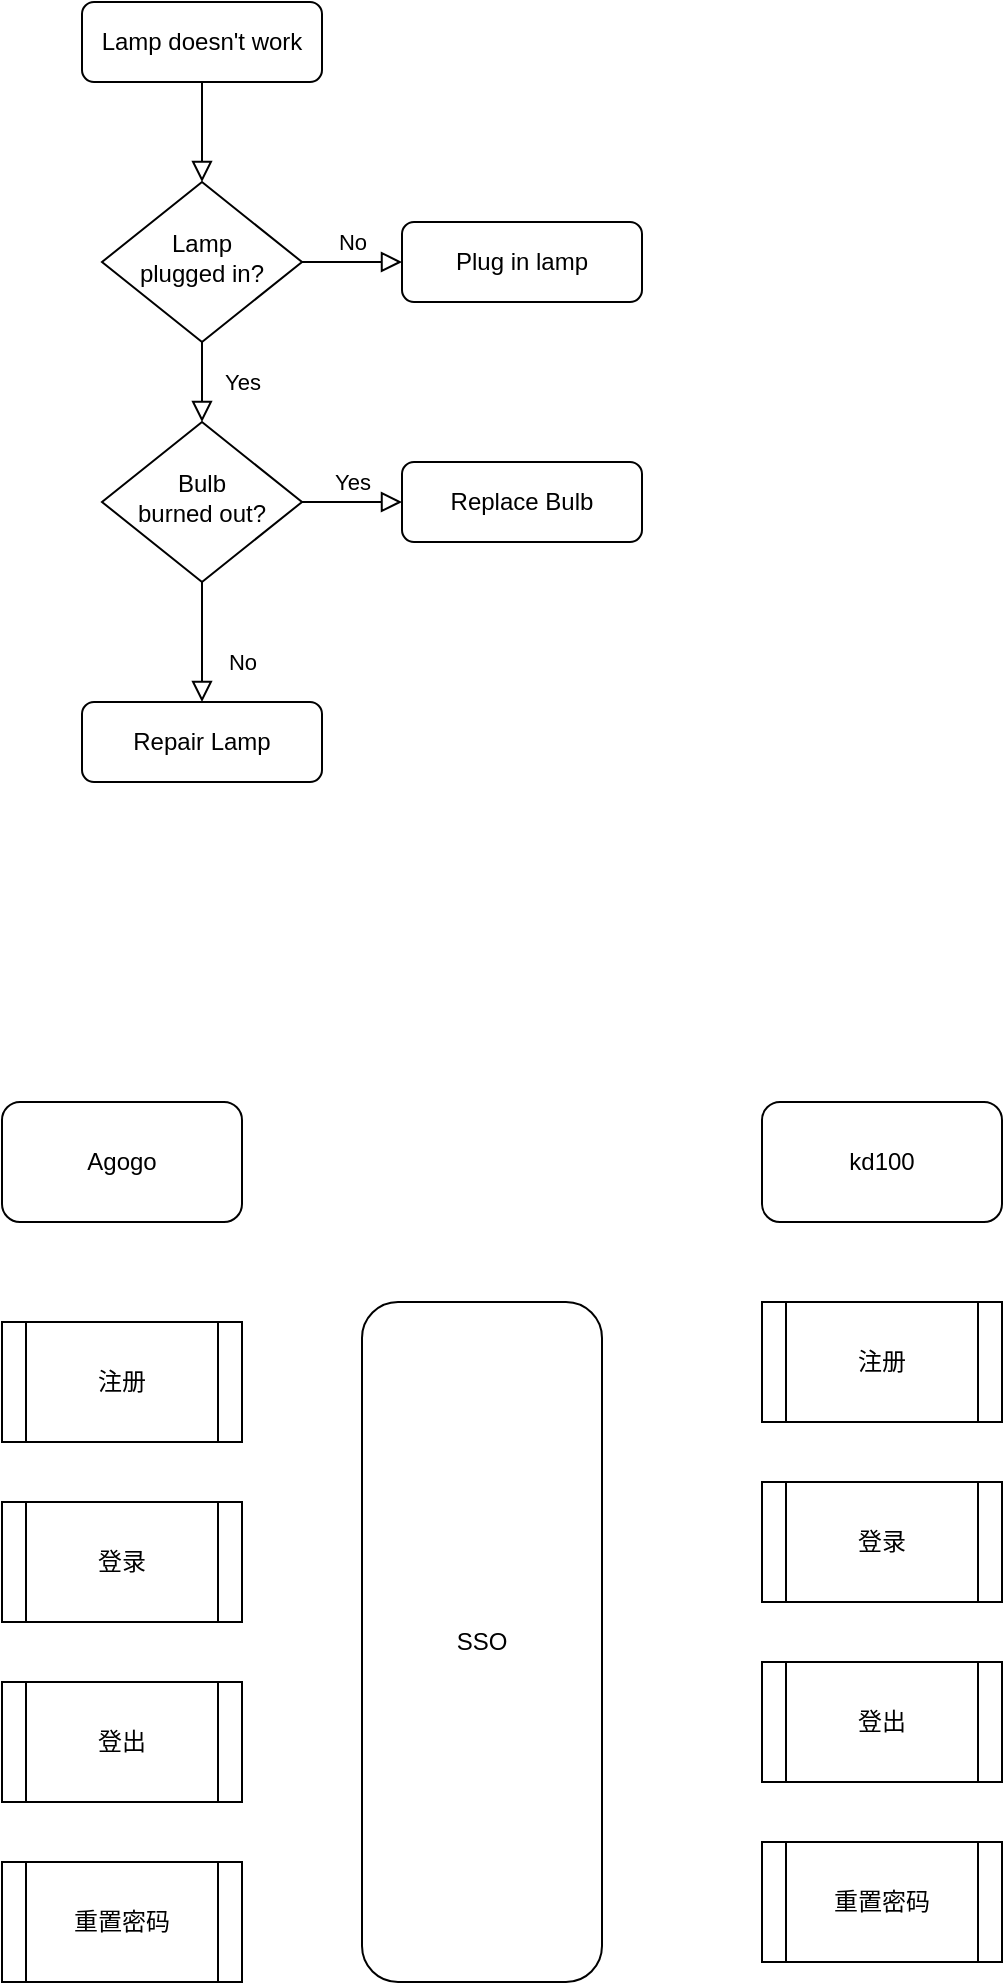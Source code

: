 <mxfile version="14.8.2" type="github">
  <diagram id="C5RBs43oDa-KdzZeNtuy" name="Page-1">
    <mxGraphModel dx="1422" dy="752" grid="1" gridSize="10" guides="1" tooltips="1" connect="1" arrows="1" fold="1" page="1" pageScale="1" pageWidth="827" pageHeight="1169" math="0" shadow="0">
      <root>
        <mxCell id="WIyWlLk6GJQsqaUBKTNV-0" />
        <mxCell id="WIyWlLk6GJQsqaUBKTNV-1" parent="WIyWlLk6GJQsqaUBKTNV-0" />
        <mxCell id="WIyWlLk6GJQsqaUBKTNV-2" value="" style="rounded=0;html=1;jettySize=auto;orthogonalLoop=1;fontSize=11;endArrow=block;endFill=0;endSize=8;strokeWidth=1;shadow=0;labelBackgroundColor=none;edgeStyle=orthogonalEdgeStyle;" parent="WIyWlLk6GJQsqaUBKTNV-1" source="WIyWlLk6GJQsqaUBKTNV-3" target="WIyWlLk6GJQsqaUBKTNV-6" edge="1">
          <mxGeometry relative="1" as="geometry" />
        </mxCell>
        <mxCell id="WIyWlLk6GJQsqaUBKTNV-3" value="Lamp doesn&#39;t work" style="rounded=1;whiteSpace=wrap;html=1;fontSize=12;glass=0;strokeWidth=1;shadow=0;" parent="WIyWlLk6GJQsqaUBKTNV-1" vertex="1">
          <mxGeometry x="160" y="80" width="120" height="40" as="geometry" />
        </mxCell>
        <mxCell id="WIyWlLk6GJQsqaUBKTNV-4" value="Yes" style="rounded=0;html=1;jettySize=auto;orthogonalLoop=1;fontSize=11;endArrow=block;endFill=0;endSize=8;strokeWidth=1;shadow=0;labelBackgroundColor=none;edgeStyle=orthogonalEdgeStyle;" parent="WIyWlLk6GJQsqaUBKTNV-1" source="WIyWlLk6GJQsqaUBKTNV-6" target="WIyWlLk6GJQsqaUBKTNV-10" edge="1">
          <mxGeometry y="20" relative="1" as="geometry">
            <mxPoint as="offset" />
          </mxGeometry>
        </mxCell>
        <mxCell id="WIyWlLk6GJQsqaUBKTNV-5" value="No" style="edgeStyle=orthogonalEdgeStyle;rounded=0;html=1;jettySize=auto;orthogonalLoop=1;fontSize=11;endArrow=block;endFill=0;endSize=8;strokeWidth=1;shadow=0;labelBackgroundColor=none;" parent="WIyWlLk6GJQsqaUBKTNV-1" source="WIyWlLk6GJQsqaUBKTNV-6" target="WIyWlLk6GJQsqaUBKTNV-7" edge="1">
          <mxGeometry y="10" relative="1" as="geometry">
            <mxPoint as="offset" />
          </mxGeometry>
        </mxCell>
        <mxCell id="WIyWlLk6GJQsqaUBKTNV-6" value="Lamp&lt;br&gt;plugged in?" style="rhombus;whiteSpace=wrap;html=1;shadow=0;fontFamily=Helvetica;fontSize=12;align=center;strokeWidth=1;spacing=6;spacingTop=-4;" parent="WIyWlLk6GJQsqaUBKTNV-1" vertex="1">
          <mxGeometry x="170" y="170" width="100" height="80" as="geometry" />
        </mxCell>
        <mxCell id="WIyWlLk6GJQsqaUBKTNV-7" value="Plug in lamp" style="rounded=1;whiteSpace=wrap;html=1;fontSize=12;glass=0;strokeWidth=1;shadow=0;" parent="WIyWlLk6GJQsqaUBKTNV-1" vertex="1">
          <mxGeometry x="320" y="190" width="120" height="40" as="geometry" />
        </mxCell>
        <mxCell id="WIyWlLk6GJQsqaUBKTNV-8" value="No" style="rounded=0;html=1;jettySize=auto;orthogonalLoop=1;fontSize=11;endArrow=block;endFill=0;endSize=8;strokeWidth=1;shadow=0;labelBackgroundColor=none;edgeStyle=orthogonalEdgeStyle;" parent="WIyWlLk6GJQsqaUBKTNV-1" source="WIyWlLk6GJQsqaUBKTNV-10" target="WIyWlLk6GJQsqaUBKTNV-11" edge="1">
          <mxGeometry x="0.333" y="20" relative="1" as="geometry">
            <mxPoint as="offset" />
          </mxGeometry>
        </mxCell>
        <mxCell id="WIyWlLk6GJQsqaUBKTNV-9" value="Yes" style="edgeStyle=orthogonalEdgeStyle;rounded=0;html=1;jettySize=auto;orthogonalLoop=1;fontSize=11;endArrow=block;endFill=0;endSize=8;strokeWidth=1;shadow=0;labelBackgroundColor=none;" parent="WIyWlLk6GJQsqaUBKTNV-1" source="WIyWlLk6GJQsqaUBKTNV-10" target="WIyWlLk6GJQsqaUBKTNV-12" edge="1">
          <mxGeometry y="10" relative="1" as="geometry">
            <mxPoint as="offset" />
          </mxGeometry>
        </mxCell>
        <mxCell id="WIyWlLk6GJQsqaUBKTNV-10" value="Bulb&lt;br&gt;burned out?" style="rhombus;whiteSpace=wrap;html=1;shadow=0;fontFamily=Helvetica;fontSize=12;align=center;strokeWidth=1;spacing=6;spacingTop=-4;" parent="WIyWlLk6GJQsqaUBKTNV-1" vertex="1">
          <mxGeometry x="170" y="290" width="100" height="80" as="geometry" />
        </mxCell>
        <mxCell id="WIyWlLk6GJQsqaUBKTNV-11" value="Repair Lamp" style="rounded=1;whiteSpace=wrap;html=1;fontSize=12;glass=0;strokeWidth=1;shadow=0;" parent="WIyWlLk6GJQsqaUBKTNV-1" vertex="1">
          <mxGeometry x="160" y="430" width="120" height="40" as="geometry" />
        </mxCell>
        <mxCell id="WIyWlLk6GJQsqaUBKTNV-12" value="Replace Bulb" style="rounded=1;whiteSpace=wrap;html=1;fontSize=12;glass=0;strokeWidth=1;shadow=0;" parent="WIyWlLk6GJQsqaUBKTNV-1" vertex="1">
          <mxGeometry x="320" y="310" width="120" height="40" as="geometry" />
        </mxCell>
        <mxCell id="SDEDhps1Sc0b50msGvVq-1" value="kd100" style="rounded=1;whiteSpace=wrap;html=1;" vertex="1" parent="WIyWlLk6GJQsqaUBKTNV-1">
          <mxGeometry x="500" y="630" width="120" height="60" as="geometry" />
        </mxCell>
        <mxCell id="SDEDhps1Sc0b50msGvVq-3" value="Agogo" style="rounded=1;whiteSpace=wrap;html=1;align=center;verticalAlign=middle;" vertex="1" parent="WIyWlLk6GJQsqaUBKTNV-1">
          <mxGeometry x="120" y="630" width="120" height="60" as="geometry" />
        </mxCell>
        <mxCell id="SDEDhps1Sc0b50msGvVq-4" value="SSO" style="rounded=1;whiteSpace=wrap;html=1;align=center;verticalAlign=middle;" vertex="1" parent="WIyWlLk6GJQsqaUBKTNV-1">
          <mxGeometry x="300" y="730" width="120" height="340" as="geometry" />
        </mxCell>
        <mxCell id="SDEDhps1Sc0b50msGvVq-27" value="" style="group" vertex="1" connectable="0" parent="WIyWlLk6GJQsqaUBKTNV-1">
          <mxGeometry x="120" y="740" width="120" height="330" as="geometry" />
        </mxCell>
        <mxCell id="SDEDhps1Sc0b50msGvVq-22" value="注册" style="shape=process;whiteSpace=wrap;html=1;backgroundOutline=1;align=center;verticalAlign=middle;" vertex="1" parent="SDEDhps1Sc0b50msGvVq-27">
          <mxGeometry width="120" height="60" as="geometry" />
        </mxCell>
        <mxCell id="SDEDhps1Sc0b50msGvVq-24" value="登录" style="shape=process;whiteSpace=wrap;html=1;backgroundOutline=1;align=center;verticalAlign=middle;" vertex="1" parent="SDEDhps1Sc0b50msGvVq-27">
          <mxGeometry y="90" width="120" height="60" as="geometry" />
        </mxCell>
        <mxCell id="SDEDhps1Sc0b50msGvVq-25" value="登出" style="shape=process;whiteSpace=wrap;html=1;backgroundOutline=1;align=center;verticalAlign=middle;" vertex="1" parent="SDEDhps1Sc0b50msGvVq-27">
          <mxGeometry y="180" width="120" height="60" as="geometry" />
        </mxCell>
        <mxCell id="SDEDhps1Sc0b50msGvVq-26" value="重置密码" style="shape=process;whiteSpace=wrap;html=1;backgroundOutline=1;align=center;verticalAlign=middle;" vertex="1" parent="SDEDhps1Sc0b50msGvVq-27">
          <mxGeometry y="270" width="120" height="60" as="geometry" />
        </mxCell>
        <mxCell id="SDEDhps1Sc0b50msGvVq-28" value="" style="group" vertex="1" connectable="0" parent="WIyWlLk6GJQsqaUBKTNV-1">
          <mxGeometry x="500" y="730" width="120" height="330" as="geometry" />
        </mxCell>
        <mxCell id="SDEDhps1Sc0b50msGvVq-29" value="注册" style="shape=process;whiteSpace=wrap;html=1;backgroundOutline=1;align=center;verticalAlign=middle;" vertex="1" parent="SDEDhps1Sc0b50msGvVq-28">
          <mxGeometry width="120" height="60" as="geometry" />
        </mxCell>
        <mxCell id="SDEDhps1Sc0b50msGvVq-30" value="登录" style="shape=process;whiteSpace=wrap;html=1;backgroundOutline=1;align=center;verticalAlign=middle;" vertex="1" parent="SDEDhps1Sc0b50msGvVq-28">
          <mxGeometry y="90" width="120" height="60" as="geometry" />
        </mxCell>
        <mxCell id="SDEDhps1Sc0b50msGvVq-31" value="登出" style="shape=process;whiteSpace=wrap;html=1;backgroundOutline=1;align=center;verticalAlign=middle;" vertex="1" parent="SDEDhps1Sc0b50msGvVq-28">
          <mxGeometry y="180" width="120" height="60" as="geometry" />
        </mxCell>
        <mxCell id="SDEDhps1Sc0b50msGvVq-32" value="重置密码" style="shape=process;whiteSpace=wrap;html=1;backgroundOutline=1;align=center;verticalAlign=middle;" vertex="1" parent="SDEDhps1Sc0b50msGvVq-28">
          <mxGeometry y="270" width="120" height="60" as="geometry" />
        </mxCell>
      </root>
    </mxGraphModel>
  </diagram>
</mxfile>
